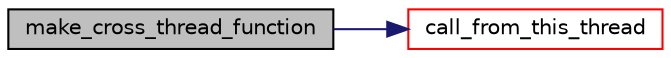 digraph "make_cross_thread_function"
{
 // LATEX_PDF_SIZE
  edge [fontname="Helvetica",fontsize="10",labelfontname="Helvetica",labelfontsize="10"];
  node [fontname="Helvetica",fontsize="10",shape=record];
  rankdir="LR";
  Node1 [label="make_cross_thread_function",height=0.2,width=0.4,color="black", fillcolor="grey75", style="filled", fontcolor="black",tooltip=" "];
  Node1 -> Node2 [color="midnightblue",fontsize="10",style="solid",fontname="Helvetica"];
  Node2 [label="call_from_this_thread",height=0.2,width=0.4,color="red", fillcolor="white", style="filled",URL="$function__wrappers_8hpp.html#aecc0f8e40ad9d2f3d207ab496a72e961",tooltip=" "];
}
